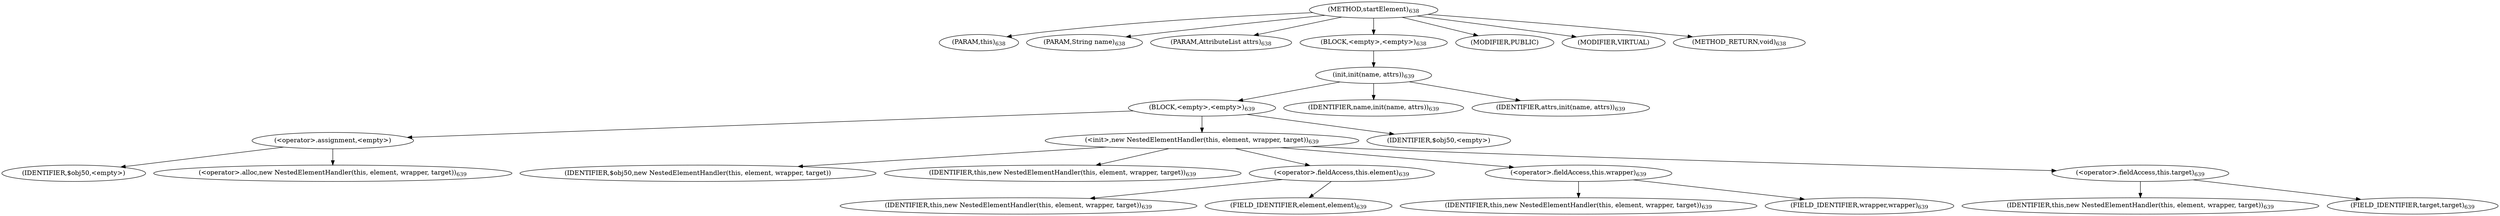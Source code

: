 digraph "startElement" {  
"2178" [label = <(METHOD,startElement)<SUB>638</SUB>> ]
"124" [label = <(PARAM,this)<SUB>638</SUB>> ]
"2179" [label = <(PARAM,String name)<SUB>638</SUB>> ]
"2180" [label = <(PARAM,AttributeList attrs)<SUB>638</SUB>> ]
"2181" [label = <(BLOCK,&lt;empty&gt;,&lt;empty&gt;)<SUB>638</SUB>> ]
"2182" [label = <(init,init(name, attrs))<SUB>639</SUB>> ]
"2183" [label = <(BLOCK,&lt;empty&gt;,&lt;empty&gt;)<SUB>639</SUB>> ]
"2184" [label = <(&lt;operator&gt;.assignment,&lt;empty&gt;)> ]
"2185" [label = <(IDENTIFIER,$obj50,&lt;empty&gt;)> ]
"2186" [label = <(&lt;operator&gt;.alloc,new NestedElementHandler(this, element, wrapper, target))<SUB>639</SUB>> ]
"2187" [label = <(&lt;init&gt;,new NestedElementHandler(this, element, wrapper, target))<SUB>639</SUB>> ]
"2188" [label = <(IDENTIFIER,$obj50,new NestedElementHandler(this, element, wrapper, target))> ]
"123" [label = <(IDENTIFIER,this,new NestedElementHandler(this, element, wrapper, target))<SUB>639</SUB>> ]
"2189" [label = <(&lt;operator&gt;.fieldAccess,this.element)<SUB>639</SUB>> ]
"2190" [label = <(IDENTIFIER,this,new NestedElementHandler(this, element, wrapper, target))<SUB>639</SUB>> ]
"2191" [label = <(FIELD_IDENTIFIER,element,element)<SUB>639</SUB>> ]
"2192" [label = <(&lt;operator&gt;.fieldAccess,this.wrapper)<SUB>639</SUB>> ]
"2193" [label = <(IDENTIFIER,this,new NestedElementHandler(this, element, wrapper, target))<SUB>639</SUB>> ]
"2194" [label = <(FIELD_IDENTIFIER,wrapper,wrapper)<SUB>639</SUB>> ]
"2195" [label = <(&lt;operator&gt;.fieldAccess,this.target)<SUB>639</SUB>> ]
"2196" [label = <(IDENTIFIER,this,new NestedElementHandler(this, element, wrapper, target))<SUB>639</SUB>> ]
"2197" [label = <(FIELD_IDENTIFIER,target,target)<SUB>639</SUB>> ]
"2198" [label = <(IDENTIFIER,$obj50,&lt;empty&gt;)> ]
"2199" [label = <(IDENTIFIER,name,init(name, attrs))<SUB>639</SUB>> ]
"2200" [label = <(IDENTIFIER,attrs,init(name, attrs))<SUB>639</SUB>> ]
"2201" [label = <(MODIFIER,PUBLIC)> ]
"2202" [label = <(MODIFIER,VIRTUAL)> ]
"2203" [label = <(METHOD_RETURN,void)<SUB>638</SUB>> ]
  "2178" -> "124" 
  "2178" -> "2179" 
  "2178" -> "2180" 
  "2178" -> "2181" 
  "2178" -> "2201" 
  "2178" -> "2202" 
  "2178" -> "2203" 
  "2181" -> "2182" 
  "2182" -> "2183" 
  "2182" -> "2199" 
  "2182" -> "2200" 
  "2183" -> "2184" 
  "2183" -> "2187" 
  "2183" -> "2198" 
  "2184" -> "2185" 
  "2184" -> "2186" 
  "2187" -> "2188" 
  "2187" -> "123" 
  "2187" -> "2189" 
  "2187" -> "2192" 
  "2187" -> "2195" 
  "2189" -> "2190" 
  "2189" -> "2191" 
  "2192" -> "2193" 
  "2192" -> "2194" 
  "2195" -> "2196" 
  "2195" -> "2197" 
}

